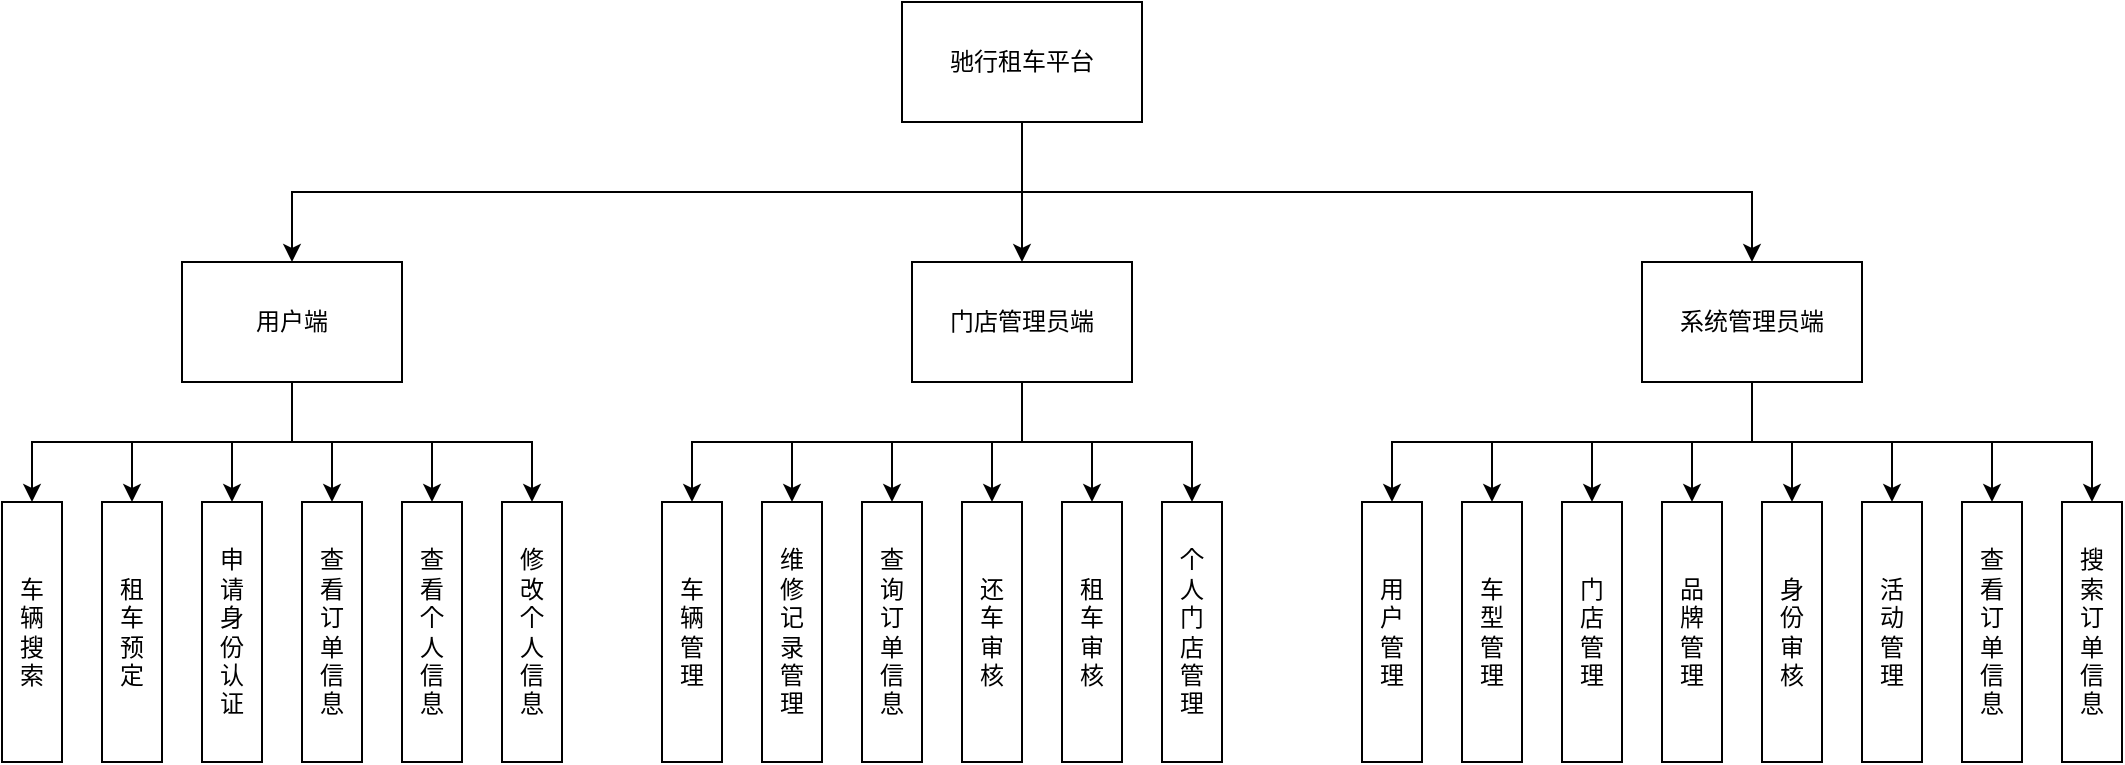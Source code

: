 <mxfile version="14.6.13" type="device"><diagram name="第 1 页" id="YLiandDpzIynsaoASqdl"><mxGraphModel dx="2249" dy="832" grid="1" gridSize="10" guides="1" tooltips="1" connect="1" arrows="1" fold="1" page="1" pageScale="1" pageWidth="827" pageHeight="1169" math="0" shadow="0"><root><mxCell id="0"/><mxCell id="1" parent="0"/><mxCell id="LY9xi1EwIeMfvO7RbhoR-4" style="edgeStyle=orthogonalEdgeStyle;rounded=0;orthogonalLoop=1;jettySize=auto;html=1;exitX=0.5;exitY=1;exitDx=0;exitDy=0;entryX=0.5;entryY=0;entryDx=0;entryDy=0;" edge="1" parent="1" source="LY9xi1EwIeMfvO7RbhoR-1" target="LY9xi1EwIeMfvO7RbhoR-3"><mxGeometry relative="1" as="geometry"/></mxCell><mxCell id="LY9xi1EwIeMfvO7RbhoR-7" style="edgeStyle=orthogonalEdgeStyle;rounded=0;orthogonalLoop=1;jettySize=auto;html=1;entryX=0.5;entryY=0;entryDx=0;entryDy=0;" edge="1" parent="1" source="LY9xi1EwIeMfvO7RbhoR-1" target="LY9xi1EwIeMfvO7RbhoR-5"><mxGeometry relative="1" as="geometry"/></mxCell><mxCell id="LY9xi1EwIeMfvO7RbhoR-8" style="edgeStyle=orthogonalEdgeStyle;rounded=0;orthogonalLoop=1;jettySize=auto;html=1;entryX=0.5;entryY=0;entryDx=0;entryDy=0;exitX=0.5;exitY=1;exitDx=0;exitDy=0;" edge="1" parent="1" source="LY9xi1EwIeMfvO7RbhoR-1" target="LY9xi1EwIeMfvO7RbhoR-6"><mxGeometry relative="1" as="geometry"/></mxCell><mxCell id="LY9xi1EwIeMfvO7RbhoR-1" value="驰行租车平台" style="rounded=0;whiteSpace=wrap;html=1;" vertex="1" parent="1"><mxGeometry x="360" y="110" width="120" height="60" as="geometry"/></mxCell><mxCell id="LY9xi1EwIeMfvO7RbhoR-30" style="edgeStyle=orthogonalEdgeStyle;rounded=0;orthogonalLoop=1;jettySize=auto;html=1;exitX=0.5;exitY=1;exitDx=0;exitDy=0;entryX=0.5;entryY=0;entryDx=0;entryDy=0;" edge="1" parent="1" source="LY9xi1EwIeMfvO7RbhoR-3" target="LY9xi1EwIeMfvO7RbhoR-10"><mxGeometry relative="1" as="geometry"/></mxCell><mxCell id="LY9xi1EwIeMfvO7RbhoR-31" style="edgeStyle=orthogonalEdgeStyle;rounded=0;orthogonalLoop=1;jettySize=auto;html=1;entryX=0.5;entryY=0;entryDx=0;entryDy=0;exitX=0.5;exitY=1;exitDx=0;exitDy=0;" edge="1" parent="1" source="LY9xi1EwIeMfvO7RbhoR-3" target="LY9xi1EwIeMfvO7RbhoR-11"><mxGeometry relative="1" as="geometry"/></mxCell><mxCell id="LY9xi1EwIeMfvO7RbhoR-32" style="edgeStyle=orthogonalEdgeStyle;rounded=0;orthogonalLoop=1;jettySize=auto;html=1;exitX=0.5;exitY=1;exitDx=0;exitDy=0;entryX=0.5;entryY=0;entryDx=0;entryDy=0;" edge="1" parent="1" source="LY9xi1EwIeMfvO7RbhoR-3" target="LY9xi1EwIeMfvO7RbhoR-12"><mxGeometry relative="1" as="geometry"/></mxCell><mxCell id="LY9xi1EwIeMfvO7RbhoR-33" style="edgeStyle=orthogonalEdgeStyle;rounded=0;orthogonalLoop=1;jettySize=auto;html=1;exitX=0.5;exitY=1;exitDx=0;exitDy=0;entryX=0.5;entryY=0;entryDx=0;entryDy=0;" edge="1" parent="1" source="LY9xi1EwIeMfvO7RbhoR-3" target="LY9xi1EwIeMfvO7RbhoR-13"><mxGeometry relative="1" as="geometry"/></mxCell><mxCell id="LY9xi1EwIeMfvO7RbhoR-34" style="edgeStyle=orthogonalEdgeStyle;rounded=0;orthogonalLoop=1;jettySize=auto;html=1;exitX=0.5;exitY=1;exitDx=0;exitDy=0;entryX=0.5;entryY=0;entryDx=0;entryDy=0;" edge="1" parent="1" source="LY9xi1EwIeMfvO7RbhoR-3" target="LY9xi1EwIeMfvO7RbhoR-14"><mxGeometry relative="1" as="geometry"/></mxCell><mxCell id="LY9xi1EwIeMfvO7RbhoR-35" style="edgeStyle=orthogonalEdgeStyle;rounded=0;orthogonalLoop=1;jettySize=auto;html=1;exitX=0.5;exitY=1;exitDx=0;exitDy=0;entryX=0.5;entryY=0;entryDx=0;entryDy=0;" edge="1" parent="1" source="LY9xi1EwIeMfvO7RbhoR-3" target="LY9xi1EwIeMfvO7RbhoR-15"><mxGeometry relative="1" as="geometry"/></mxCell><mxCell id="LY9xi1EwIeMfvO7RbhoR-3" value="用户端" style="rounded=0;whiteSpace=wrap;html=1;" vertex="1" parent="1"><mxGeometry y="240" width="110" height="60" as="geometry"/></mxCell><mxCell id="LY9xi1EwIeMfvO7RbhoR-36" style="edgeStyle=orthogonalEdgeStyle;rounded=0;orthogonalLoop=1;jettySize=auto;html=1;exitX=0.5;exitY=1;exitDx=0;exitDy=0;entryX=0.5;entryY=0;entryDx=0;entryDy=0;" edge="1" parent="1" source="LY9xi1EwIeMfvO7RbhoR-5" target="LY9xi1EwIeMfvO7RbhoR-16"><mxGeometry relative="1" as="geometry"/></mxCell><mxCell id="LY9xi1EwIeMfvO7RbhoR-37" style="edgeStyle=orthogonalEdgeStyle;rounded=0;orthogonalLoop=1;jettySize=auto;html=1;exitX=0.5;exitY=1;exitDx=0;exitDy=0;entryX=0.5;entryY=0;entryDx=0;entryDy=0;" edge="1" parent="1" source="LY9xi1EwIeMfvO7RbhoR-5" target="LY9xi1EwIeMfvO7RbhoR-17"><mxGeometry relative="1" as="geometry"/></mxCell><mxCell id="LY9xi1EwIeMfvO7RbhoR-38" style="edgeStyle=orthogonalEdgeStyle;rounded=0;orthogonalLoop=1;jettySize=auto;html=1;exitX=0.5;exitY=1;exitDx=0;exitDy=0;entryX=0.5;entryY=0;entryDx=0;entryDy=0;" edge="1" parent="1" source="LY9xi1EwIeMfvO7RbhoR-5" target="LY9xi1EwIeMfvO7RbhoR-18"><mxGeometry relative="1" as="geometry"/></mxCell><mxCell id="LY9xi1EwIeMfvO7RbhoR-39" style="edgeStyle=orthogonalEdgeStyle;rounded=0;orthogonalLoop=1;jettySize=auto;html=1;exitX=0.5;exitY=1;exitDx=0;exitDy=0;entryX=0.5;entryY=0;entryDx=0;entryDy=0;" edge="1" parent="1" source="LY9xi1EwIeMfvO7RbhoR-5" target="LY9xi1EwIeMfvO7RbhoR-19"><mxGeometry relative="1" as="geometry"/></mxCell><mxCell id="LY9xi1EwIeMfvO7RbhoR-40" style="edgeStyle=orthogonalEdgeStyle;rounded=0;orthogonalLoop=1;jettySize=auto;html=1;exitX=0.5;exitY=1;exitDx=0;exitDy=0;entryX=0.5;entryY=0;entryDx=0;entryDy=0;" edge="1" parent="1" source="LY9xi1EwIeMfvO7RbhoR-5" target="LY9xi1EwIeMfvO7RbhoR-20"><mxGeometry relative="1" as="geometry"/></mxCell><mxCell id="LY9xi1EwIeMfvO7RbhoR-41" style="edgeStyle=orthogonalEdgeStyle;rounded=0;orthogonalLoop=1;jettySize=auto;html=1;exitX=0.5;exitY=1;exitDx=0;exitDy=0;entryX=0.5;entryY=0;entryDx=0;entryDy=0;" edge="1" parent="1" source="LY9xi1EwIeMfvO7RbhoR-5" target="LY9xi1EwIeMfvO7RbhoR-21"><mxGeometry relative="1" as="geometry"/></mxCell><mxCell id="LY9xi1EwIeMfvO7RbhoR-5" value="门店管理员端" style="rounded=0;whiteSpace=wrap;html=1;" vertex="1" parent="1"><mxGeometry x="365" y="240" width="110" height="60" as="geometry"/></mxCell><mxCell id="LY9xi1EwIeMfvO7RbhoR-42" style="edgeStyle=orthogonalEdgeStyle;rounded=0;orthogonalLoop=1;jettySize=auto;html=1;exitX=0.5;exitY=1;exitDx=0;exitDy=0;entryX=0.5;entryY=0;entryDx=0;entryDy=0;" edge="1" parent="1" source="LY9xi1EwIeMfvO7RbhoR-6" target="LY9xi1EwIeMfvO7RbhoR-22"><mxGeometry relative="1" as="geometry"/></mxCell><mxCell id="LY9xi1EwIeMfvO7RbhoR-43" style="edgeStyle=orthogonalEdgeStyle;rounded=0;orthogonalLoop=1;jettySize=auto;html=1;exitX=0.5;exitY=1;exitDx=0;exitDy=0;entryX=0.5;entryY=0;entryDx=0;entryDy=0;" edge="1" parent="1" source="LY9xi1EwIeMfvO7RbhoR-6" target="LY9xi1EwIeMfvO7RbhoR-23"><mxGeometry relative="1" as="geometry"/></mxCell><mxCell id="LY9xi1EwIeMfvO7RbhoR-44" style="edgeStyle=orthogonalEdgeStyle;rounded=0;orthogonalLoop=1;jettySize=auto;html=1;exitX=0.5;exitY=1;exitDx=0;exitDy=0;entryX=0.5;entryY=0;entryDx=0;entryDy=0;" edge="1" parent="1" source="LY9xi1EwIeMfvO7RbhoR-6" target="LY9xi1EwIeMfvO7RbhoR-24"><mxGeometry relative="1" as="geometry"/></mxCell><mxCell id="LY9xi1EwIeMfvO7RbhoR-45" style="edgeStyle=orthogonalEdgeStyle;rounded=0;orthogonalLoop=1;jettySize=auto;html=1;exitX=0.5;exitY=1;exitDx=0;exitDy=0;entryX=0.5;entryY=0;entryDx=0;entryDy=0;" edge="1" parent="1" source="LY9xi1EwIeMfvO7RbhoR-6" target="LY9xi1EwIeMfvO7RbhoR-25"><mxGeometry relative="1" as="geometry"/></mxCell><mxCell id="LY9xi1EwIeMfvO7RbhoR-46" style="edgeStyle=orthogonalEdgeStyle;rounded=0;orthogonalLoop=1;jettySize=auto;html=1;exitX=0.5;exitY=1;exitDx=0;exitDy=0;entryX=0.5;entryY=0;entryDx=0;entryDy=0;" edge="1" parent="1" source="LY9xi1EwIeMfvO7RbhoR-6" target="LY9xi1EwIeMfvO7RbhoR-26"><mxGeometry relative="1" as="geometry"/></mxCell><mxCell id="LY9xi1EwIeMfvO7RbhoR-47" style="edgeStyle=orthogonalEdgeStyle;rounded=0;orthogonalLoop=1;jettySize=auto;html=1;exitX=0.5;exitY=1;exitDx=0;exitDy=0;entryX=0.5;entryY=0;entryDx=0;entryDy=0;" edge="1" parent="1" source="LY9xi1EwIeMfvO7RbhoR-6" target="LY9xi1EwIeMfvO7RbhoR-27"><mxGeometry relative="1" as="geometry"/></mxCell><mxCell id="LY9xi1EwIeMfvO7RbhoR-48" style="edgeStyle=orthogonalEdgeStyle;rounded=0;orthogonalLoop=1;jettySize=auto;html=1;exitX=0.5;exitY=1;exitDx=0;exitDy=0;entryX=0.5;entryY=0;entryDx=0;entryDy=0;" edge="1" parent="1" source="LY9xi1EwIeMfvO7RbhoR-6" target="LY9xi1EwIeMfvO7RbhoR-28"><mxGeometry relative="1" as="geometry"/></mxCell><mxCell id="LY9xi1EwIeMfvO7RbhoR-49" style="edgeStyle=orthogonalEdgeStyle;rounded=0;orthogonalLoop=1;jettySize=auto;html=1;exitX=0.5;exitY=1;exitDx=0;exitDy=0;entryX=0.5;entryY=0;entryDx=0;entryDy=0;" edge="1" parent="1" source="LY9xi1EwIeMfvO7RbhoR-6" target="LY9xi1EwIeMfvO7RbhoR-29"><mxGeometry relative="1" as="geometry"/></mxCell><mxCell id="LY9xi1EwIeMfvO7RbhoR-6" value="系统管理员端" style="rounded=0;whiteSpace=wrap;html=1;" vertex="1" parent="1"><mxGeometry x="730" y="240" width="110" height="60" as="geometry"/></mxCell><mxCell id="LY9xi1EwIeMfvO7RbhoR-10" value="车辆搜索" style="rounded=0;whiteSpace=wrap;html=1;spacingLeft=3;spacingRight=3;" vertex="1" parent="1"><mxGeometry x="-90" y="360" width="30" height="130" as="geometry"/></mxCell><mxCell id="LY9xi1EwIeMfvO7RbhoR-11" value="租车预定" style="rounded=0;whiteSpace=wrap;html=1;spacingLeft=3;spacingRight=3;" vertex="1" parent="1"><mxGeometry x="-40" y="360" width="30" height="130" as="geometry"/></mxCell><mxCell id="LY9xi1EwIeMfvO7RbhoR-12" value="申请身份认证" style="rounded=0;whiteSpace=wrap;html=1;spacingLeft=3;spacingRight=3;" vertex="1" parent="1"><mxGeometry x="10" y="360" width="30" height="130" as="geometry"/></mxCell><mxCell id="LY9xi1EwIeMfvO7RbhoR-13" value="查看订单信息" style="rounded=0;whiteSpace=wrap;html=1;spacingLeft=3;spacingRight=3;" vertex="1" parent="1"><mxGeometry x="60" y="360" width="30" height="130" as="geometry"/></mxCell><mxCell id="LY9xi1EwIeMfvO7RbhoR-14" value="查看个人信息" style="rounded=0;whiteSpace=wrap;html=1;spacingLeft=3;spacingRight=3;" vertex="1" parent="1"><mxGeometry x="110" y="360" width="30" height="130" as="geometry"/></mxCell><mxCell id="LY9xi1EwIeMfvO7RbhoR-15" value="修改个人信息" style="rounded=0;whiteSpace=wrap;html=1;spacingLeft=3;spacingRight=3;" vertex="1" parent="1"><mxGeometry x="160" y="360" width="30" height="130" as="geometry"/></mxCell><mxCell id="LY9xi1EwIeMfvO7RbhoR-16" value="车辆管理" style="rounded=0;whiteSpace=wrap;html=1;spacingLeft=3;spacingRight=3;" vertex="1" parent="1"><mxGeometry x="240" y="360" width="30" height="130" as="geometry"/></mxCell><mxCell id="LY9xi1EwIeMfvO7RbhoR-17" value="维修记录管理" style="rounded=0;whiteSpace=wrap;html=1;spacingLeft=3;spacingRight=3;" vertex="1" parent="1"><mxGeometry x="290" y="360" width="30" height="130" as="geometry"/></mxCell><mxCell id="LY9xi1EwIeMfvO7RbhoR-18" value="查询订单信息" style="rounded=0;whiteSpace=wrap;html=1;spacingLeft=3;spacingRight=3;" vertex="1" parent="1"><mxGeometry x="340" y="360" width="30" height="130" as="geometry"/></mxCell><mxCell id="LY9xi1EwIeMfvO7RbhoR-19" value="还车审核" style="rounded=0;whiteSpace=wrap;html=1;spacingLeft=3;spacingRight=3;" vertex="1" parent="1"><mxGeometry x="390" y="360" width="30" height="130" as="geometry"/></mxCell><mxCell id="LY9xi1EwIeMfvO7RbhoR-20" value="租车审核" style="rounded=0;whiteSpace=wrap;html=1;spacingLeft=3;spacingRight=3;" vertex="1" parent="1"><mxGeometry x="440" y="360" width="30" height="130" as="geometry"/></mxCell><mxCell id="LY9xi1EwIeMfvO7RbhoR-21" value="个人门店管理" style="rounded=0;whiteSpace=wrap;html=1;spacingLeft=3;spacingRight=3;" vertex="1" parent="1"><mxGeometry x="490" y="360" width="30" height="130" as="geometry"/></mxCell><mxCell id="LY9xi1EwIeMfvO7RbhoR-22" value="用户管理" style="rounded=0;whiteSpace=wrap;html=1;spacingLeft=3;spacingRight=3;" vertex="1" parent="1"><mxGeometry x="590" y="360" width="30" height="130" as="geometry"/></mxCell><mxCell id="LY9xi1EwIeMfvO7RbhoR-23" value="车型管理" style="rounded=0;whiteSpace=wrap;html=1;spacingLeft=3;spacingRight=3;" vertex="1" parent="1"><mxGeometry x="640" y="360" width="30" height="130" as="geometry"/></mxCell><mxCell id="LY9xi1EwIeMfvO7RbhoR-24" value="门店管理" style="rounded=0;whiteSpace=wrap;html=1;spacingLeft=3;spacingRight=3;" vertex="1" parent="1"><mxGeometry x="690" y="360" width="30" height="130" as="geometry"/></mxCell><mxCell id="LY9xi1EwIeMfvO7RbhoR-25" value="品牌管理" style="rounded=0;whiteSpace=wrap;html=1;spacingLeft=3;spacingRight=3;" vertex="1" parent="1"><mxGeometry x="740" y="360" width="30" height="130" as="geometry"/></mxCell><mxCell id="LY9xi1EwIeMfvO7RbhoR-26" value="身份审核" style="rounded=0;whiteSpace=wrap;html=1;spacingLeft=3;spacingRight=3;" vertex="1" parent="1"><mxGeometry x="790" y="360" width="30" height="130" as="geometry"/></mxCell><mxCell id="LY9xi1EwIeMfvO7RbhoR-27" value="活动管理" style="rounded=0;whiteSpace=wrap;html=1;spacingLeft=3;spacingRight=3;" vertex="1" parent="1"><mxGeometry x="840" y="360" width="30" height="130" as="geometry"/></mxCell><mxCell id="LY9xi1EwIeMfvO7RbhoR-28" value="查看订单信息" style="rounded=0;whiteSpace=wrap;html=1;spacingLeft=3;spacingRight=3;" vertex="1" parent="1"><mxGeometry x="890" y="360" width="30" height="130" as="geometry"/></mxCell><mxCell id="LY9xi1EwIeMfvO7RbhoR-29" value="搜索订单信息" style="rounded=0;whiteSpace=wrap;html=1;spacingLeft=3;spacingRight=3;" vertex="1" parent="1"><mxGeometry x="940" y="360" width="30" height="130" as="geometry"/></mxCell></root></mxGraphModel></diagram></mxfile>